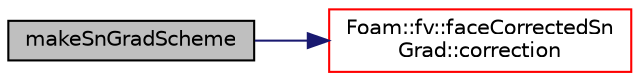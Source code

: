 digraph "makeSnGradScheme"
{
  bgcolor="transparent";
  edge [fontname="Helvetica",fontsize="10",labelfontname="Helvetica",labelfontsize="10"];
  node [fontname="Helvetica",fontsize="10",shape=record];
  rankdir="LR";
  Node1 [label="makeSnGradScheme",height=0.2,width=0.4,color="black", fillcolor="grey75", style="filled", fontcolor="black"];
  Node1 -> Node2 [color="midnightblue",fontsize="10",style="solid",fontname="Helvetica"];
  Node2 [label="Foam::fv::faceCorrectedSn\lGrad::correction",height=0.2,width=0.4,color="red",URL="$a00735.html#ad5f4a5d3bc1173cf56b1283cdea2e418",tooltip="Return the explicit correction to the faceCorrectedSnGrad. "];
}
